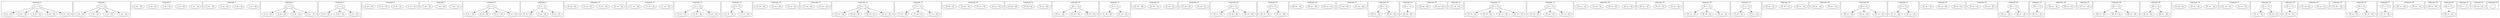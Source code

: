 digraph {

	rankdir=TB;
	node [shape = ellipse];

	subgraph cluster_0 {

		label = "subgraph_0";
		"0: aa = ba"
		"0: a = b" -> "0: ab = bb"
		"0: a = b" -> "0: ab = ba"
		"0: a = b" -> "0: aa = bb"
		"0: a = b" -> "0: aa = ba"
		"0: a = b" -> "0: aa = ab"
		"0: aa = bb"
		"0: ab = ba"
		"0: aa = ab"
		"0: ab = bb"

	}

	subgraph cluster_1 {

		label = "subgraph_1";
		"1: a = b" -> "1: ab = bb"
		"1: a = b" -> "1: ab = ba"
		"1: a = b" -> "1: aa = bb"
		"1: a = b" -> "1: aa = ab"
		"1: aa = bb"
		"1: ab = ba"
		"1: aa = ab"
		"1: ab = bb"

	}

	subgraph cluster_2 {

		label = "subgraph_2";
		"2: aa = ba"
		"2: aa = bb"
		"2: ab = ba"
		"2: aa = ab"
		"2: ab = bb"

	}

	subgraph cluster_3 {

		label = "subgraph_3";
		"3: aa = bb"
		"3: ab = ba"
		"3: aa = ab"
		"3: ab = bb"

	}

	subgraph cluster_4 {

		label = "subgraph_4";
		"4: aa = ba"
		"4: a = b" -> "4: ab = bb"
		"4: a = b" -> "4: ab = ba"
		"4: a = b" -> "4: aa = ba"
		"4: a = b" -> "4: aa = ab"
		"4: ab = ba"
		"4: aa = ab"
		"4: ab = bb"

	}

	subgraph cluster_5 {

		label = "subgraph_5";
		"5: a = b" -> "5: ab = bb"
		"5: a = b" -> "5: ab = ba"
		"5: a = b" -> "5: aa = ab"
		"5: ab = ba"
		"5: aa = ab"
		"5: ab = bb"

	}

	subgraph cluster_6 {

		label = "subgraph_6";
		"6: aa = ba"
		"6: ab = ba"
		"6: aa = ab"
		"6: ab = bb"

	}

	subgraph cluster_7 {

		label = "subgraph_7";
		"7: ab = ba"
		"7: aa = ab"
		"7: ab = bb"

	}

	subgraph cluster_8 {

		label = "subgraph_8";
		"8: aa = ba"
		"8: a = b" -> "8: ab = bb"
		"8: a = b" -> "8: aa = bb"
		"8: a = b" -> "8: aa = ba"
		"8: a = b" -> "8: aa = ab"
		"8: aa = bb"
		"8: aa = ab"
		"8: ab = bb"

	}

	subgraph cluster_9 {

		label = "subgraph_9";
		"9: a = b" -> "9: ab = bb"
		"9: a = b" -> "9: aa = bb"
		"9: a = b" -> "9: aa = ab"
		"9: aa = bb"
		"9: aa = ab"
		"9: ab = bb"

	}

	subgraph cluster_10 {

		label = "subgraph_10";
		"10: aa = ba"
		"10: aa = bb"
		"10: aa = ab"
		"10: ab = bb"

	}

	subgraph cluster_11 {

		label = "subgraph_11";
		"11: aa = bb"
		"11: aa = ab"
		"11: ab = bb"

	}

	subgraph cluster_12 {

		label = "subgraph_12";
		"12: aa = ba"
		"12: a = b" -> "12: ab = bb"
		"12: a = b" -> "12: aa = ba"
		"12: a = b" -> "12: aa = ab"
		"12: aa = ab"
		"12: ab = bb"

	}

	subgraph cluster_13 {

		label = "subgraph_13";
		"13: a = b" -> "13: ab = bb"
		"13: a = b" -> "13: aa = ab"
		"13: aa = ab"
		"13: ab = bb"

	}

	subgraph cluster_14 {

		label = "subgraph_14";
		"14: aa = ba"
		"14: aa = ab"
		"14: ab = bb"

	}

	subgraph cluster_15 {

		label = "subgraph_15";
		"15: aa = ab"
		"15: ab = bb"

	}

	subgraph cluster_16 {

		label = "subgraph_16";
		"16: aa = ba"
		"16: a = b" -> "16: ab = bb"
		"16: a = b" -> "16: ab = ba"
		"16: a = b" -> "16: aa = bb"
		"16: a = b" -> "16: aa = ba"
		"16: aa = bb"
		"16: ab = ba"
		"16: ab = bb"

	}

	subgraph cluster_17 {

		label = "subgraph_17";
		"17: a = b" -> "17: ab = bb"
		"17: a = b" -> "17: ab = ba"
		"17: a = b" -> "17: aa = bb"
		"17: aa = bb"
		"17: ab = ba"
		"17: ab = bb"

	}

	subgraph cluster_18 {

		label = "subgraph_18";
		"18: aa = ba"
		"18: aa = bb"
		"18: ab = ba"
		"18: ab = bb"

	}

	subgraph cluster_19 {

		label = "subgraph_19";
		"19: aa = bb"
		"19: ab = ba"
		"19: ab = bb"

	}

	subgraph cluster_20 {

		label = "subgraph_20";
		"20: aa = ba"
		"20: a = b" -> "20: ab = bb"
		"20: a = b" -> "20: ab = ba"
		"20: a = b" -> "20: aa = ba"
		"20: ab = ba"
		"20: ab = bb"

	}

	subgraph cluster_21 {

		label = "subgraph_21";
		"21: a = b" -> "21: ab = bb"
		"21: a = b" -> "21: ab = ba"
		"21: ab = ba"
		"21: ab = bb"

	}

	subgraph cluster_22 {

		label = "subgraph_22";
		"22: aa = ba"
		"22: ab = ba"
		"22: ab = bb"

	}

	subgraph cluster_23 {

		label = "subgraph_23";
		"23: ab = ba"
		"23: ab = bb"

	}

	subgraph cluster_24 {

		label = "subgraph_24";
		"24: aa = ba"
		"24: a = b" -> "24: ab = bb"
		"24: a = b" -> "24: aa = bb"
		"24: a = b" -> "24: aa = ba"
		"24: aa = bb"
		"24: ab = bb"

	}

	subgraph cluster_25 {

		label = "subgraph_25";
		"25: a = b" -> "25: ab = bb"
		"25: a = b" -> "25: aa = bb"
		"25: aa = bb"
		"25: ab = bb"

	}

	subgraph cluster_26 {

		label = "subgraph_26";
		"26: aa = ba"
		"26: aa = bb"
		"26: ab = bb"

	}

	subgraph cluster_27 {

		label = "subgraph_27";
		"27: aa = bb"
		"27: ab = bb"

	}

	subgraph cluster_28 {

		label = "subgraph_28";
		"28: aa = ba"
		"28: a = b" -> "28: ab = bb"
		"28: a = b" -> "28: aa = ba"
		"28: ab = bb"

	}

	subgraph cluster_29 {

		label = "subgraph_29";
		"29: a = b" -> "29: ab = bb"
		"29: ab = bb"

	}

	subgraph cluster_30 {

		label = "subgraph_30";
		"30: aa = ba"
		"30: ab = bb"

	}

	subgraph cluster_31 {

		label = "subgraph_31";
		"31: ab = bb"

	}

	subgraph cluster_32 {

		label = "subgraph_32";
		"32: aa = ba"
		"32: a = b" -> "32: ab = ba"
		"32: a = b" -> "32: aa = bb"
		"32: a = b" -> "32: aa = ba"
		"32: a = b" -> "32: aa = ab"
		"32: aa = bb"
		"32: ab = ba"
		"32: aa = ab"

	}

	subgraph cluster_33 {

		label = "subgraph_33";
		"33: a = b" -> "33: ab = ba"
		"33: a = b" -> "33: aa = bb"
		"33: a = b" -> "33: aa = ab"
		"33: aa = bb"
		"33: ab = ba"
		"33: aa = ab"

	}

	subgraph cluster_34 {

		label = "subgraph_34";
		"34: aa = ba"
		"34: aa = bb"
		"34: ab = ba"
		"34: aa = ab"

	}

	subgraph cluster_35 {

		label = "subgraph_35";
		"35: aa = bb"
		"35: ab = ba"
		"35: aa = ab"

	}

	subgraph cluster_36 {

		label = "subgraph_36";
		"36: aa = ba"
		"36: a = b" -> "36: ab = ba"
		"36: a = b" -> "36: aa = ba"
		"36: a = b" -> "36: aa = ab"
		"36: ab = ba"
		"36: aa = ab"

	}

	subgraph cluster_37 {

		label = "subgraph_37";
		"37: a = b" -> "37: ab = ba"
		"37: a = b" -> "37: aa = ab"
		"37: ab = ba"
		"37: aa = ab"

	}

	subgraph cluster_38 {

		label = "subgraph_38";
		"38: aa = ba"
		"38: ab = ba"
		"38: aa = ab"

	}

	subgraph cluster_39 {

		label = "subgraph_39";
		"39: ab = ba"
		"39: aa = ab"

	}

	subgraph cluster_40 {

		label = "subgraph_40";
		"40: aa = ba"
		"40: a = b" -> "40: aa = bb"
		"40: a = b" -> "40: aa = ba"
		"40: a = b" -> "40: aa = ab"
		"40: aa = bb"
		"40: aa = ab"

	}

	subgraph cluster_41 {

		label = "subgraph_41";
		"41: a = b" -> "41: aa = bb"
		"41: a = b" -> "41: aa = ab"
		"41: aa = bb"
		"41: aa = ab"

	}

	subgraph cluster_42 {

		label = "subgraph_42";
		"42: aa = ba"
		"42: aa = bb"
		"42: aa = ab"

	}

	subgraph cluster_43 {

		label = "subgraph_43";
		"43: aa = bb"
		"43: aa = ab"

	}

	subgraph cluster_44 {

		label = "subgraph_44";
		"44: aa = ba"
		"44: a = b" -> "44: aa = ba"
		"44: a = b" -> "44: aa = ab"
		"44: aa = ab"

	}

	subgraph cluster_45 {

		label = "subgraph_45";
		"45: a = b" -> "45: aa = ab"
		"45: aa = ab"

	}

	subgraph cluster_46 {

		label = "subgraph_46";
		"46: aa = ba"
		"46: aa = ab"

	}

	subgraph cluster_47 {

		label = "subgraph_47";
		"47: aa = ab"

	}

	subgraph cluster_48 {

		label = "subgraph_48";
		"48: aa = ba"
		"48: a = b" -> "48: ab = ba"
		"48: a = b" -> "48: aa = bb"
		"48: a = b" -> "48: aa = ba"
		"48: aa = bb"
		"48: ab = ba"

	}

	subgraph cluster_49 {

		label = "subgraph_49";
		"49: a = b" -> "49: ab = ba"
		"49: a = b" -> "49: aa = bb"
		"49: aa = bb"
		"49: ab = ba"

	}

	subgraph cluster_50 {

		label = "subgraph_50";
		"50: aa = ba"
		"50: aa = bb"
		"50: ab = ba"

	}

	subgraph cluster_51 {

		label = "subgraph_51";
		"51: aa = bb"
		"51: ab = ba"

	}

	subgraph cluster_52 {

		label = "subgraph_52";
		"52: aa = ba"
		"52: a = b" -> "52: ab = ba"
		"52: a = b" -> "52: aa = ba"
		"52: ab = ba"

	}

	subgraph cluster_53 {

		label = "subgraph_53";
		"53: a = b" -> "53: ab = ba"
		"53: ab = ba"

	}

	subgraph cluster_54 {

		label = "subgraph_54";
		"54: aa = ba"
		"54: ab = ba"

	}

	subgraph cluster_55 {

		label = "subgraph_55";
		"55: ab = ba"

	}

	subgraph cluster_56 {

		label = "subgraph_56";
		"56: aa = ba"
		"56: a = b" -> "56: aa = bb"
		"56: a = b" -> "56: aa = ba"
		"56: aa = bb"

	}

	subgraph cluster_57 {

		label = "subgraph_57";
		"57: a = b" -> "57: aa = bb"
		"57: aa = bb"

	}

	subgraph cluster_58 {

		label = "subgraph_58";
		"58: aa = ba"
		"58: aa = bb"

	}

	subgraph cluster_59 {

		label = "subgraph_59";
		"59: aa = bb"

	}

	subgraph cluster_60 {

		label = "subgraph_60";
		"60: aa = ba"
		"60: a = b" -> "60: aa = ba"

	}

	subgraph cluster_61 {

		label = "subgraph_61";
		"61: a = b"

	}

	subgraph cluster_62 {

		label = "subgraph_62";
		"62: aa = ba"

	}

	subgraph cluster_63 {

		label = "subgraph_63";
		""

	}

}
